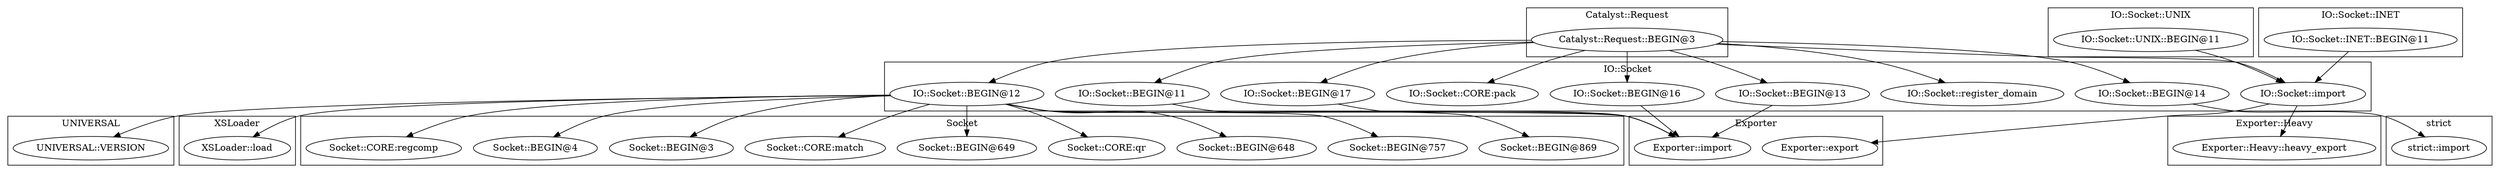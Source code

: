 digraph {
graph [overlap=false]
subgraph cluster_Catalyst_Request {
	label="Catalyst::Request";
	"Catalyst::Request::BEGIN@3";
}
subgraph cluster_IO_Socket {
	label="IO::Socket";
	"IO::Socket::BEGIN@12";
	"IO::Socket::BEGIN@17";
	"IO::Socket::CORE:pack";
	"IO::Socket::BEGIN@11";
	"IO::Socket::BEGIN@13";
	"IO::Socket::import";
	"IO::Socket::register_domain";
	"IO::Socket::BEGIN@16";
	"IO::Socket::BEGIN@14";
}
subgraph cluster_IO_Socket_UNIX {
	label="IO::Socket::UNIX";
	"IO::Socket::UNIX::BEGIN@11";
}
subgraph cluster_UNIVERSAL {
	label="UNIVERSAL";
	"UNIVERSAL::VERSION";
}
subgraph cluster_XSLoader {
	label="XSLoader";
	"XSLoader::load";
}
subgraph cluster_Socket {
	label="Socket";
	"Socket::BEGIN@869";
	"Socket::BEGIN@757";
	"Socket::BEGIN@648";
	"Socket::CORE:qr";
	"Socket::BEGIN@649";
	"Socket::CORE:match";
	"Socket::BEGIN@3";
	"Socket::BEGIN@4";
	"Socket::CORE:regcomp";
}
subgraph cluster_Exporter {
	label="Exporter";
	"Exporter::import";
	"Exporter::export";
}
subgraph cluster_IO_Socket_INET {
	label="IO::Socket::INET";
	"IO::Socket::INET::BEGIN@11";
}
subgraph cluster_Exporter_Heavy {
	label="Exporter::Heavy";
	"Exporter::Heavy::heavy_export";
}
subgraph cluster_strict {
	label="strict";
	"strict::import";
}
"IO::Socket::BEGIN@12" -> "Socket::CORE:qr";
"IO::Socket::BEGIN@12" -> "Socket::BEGIN@648";
"IO::Socket::BEGIN@12" -> "Socket::BEGIN@3";
"IO::Socket::BEGIN@12" -> "Socket::CORE:match";
"IO::Socket::BEGIN@12" -> "Socket::BEGIN@757";
"IO::Socket::BEGIN@14" -> "strict::import";
"IO::Socket::BEGIN@12" -> "Socket::CORE:regcomp";
"Catalyst::Request::BEGIN@3" -> "IO::Socket::BEGIN@13";
"IO::Socket::BEGIN@12" -> "XSLoader::load";
"IO::Socket::BEGIN@12" -> "Socket::BEGIN@4";
"IO::Socket::BEGIN@12" -> "Exporter::import";
"IO::Socket::BEGIN@17" -> "Exporter::import";
"IO::Socket::BEGIN@16" -> "Exporter::import";
"IO::Socket::BEGIN@13" -> "Exporter::import";
"IO::Socket::BEGIN@11" -> "Exporter::import";
"Catalyst::Request::BEGIN@3" -> "IO::Socket::BEGIN@12";
"IO::Socket::import" -> "Exporter::Heavy::heavy_export";
"Catalyst::Request::BEGIN@3" -> "IO::Socket::BEGIN@14";
"IO::Socket::BEGIN@12" -> "Socket::BEGIN@649";
"IO::Socket::UNIX::BEGIN@11" -> "IO::Socket::import";
"IO::Socket::INET::BEGIN@11" -> "IO::Socket::import";
"Catalyst::Request::BEGIN@3" -> "IO::Socket::import";
"Catalyst::Request::BEGIN@3" -> "IO::Socket::register_domain";
"Catalyst::Request::BEGIN@3" -> "IO::Socket::BEGIN@17";
"Catalyst::Request::BEGIN@3" -> "IO::Socket::BEGIN@16";
"IO::Socket::BEGIN@12" -> "Socket::BEGIN@869";
"Catalyst::Request::BEGIN@3" -> "IO::Socket::CORE:pack";
"IO::Socket::BEGIN@12" -> "UNIVERSAL::VERSION";
"IO::Socket::import" -> "Exporter::export";
"Catalyst::Request::BEGIN@3" -> "IO::Socket::BEGIN@11";
}
